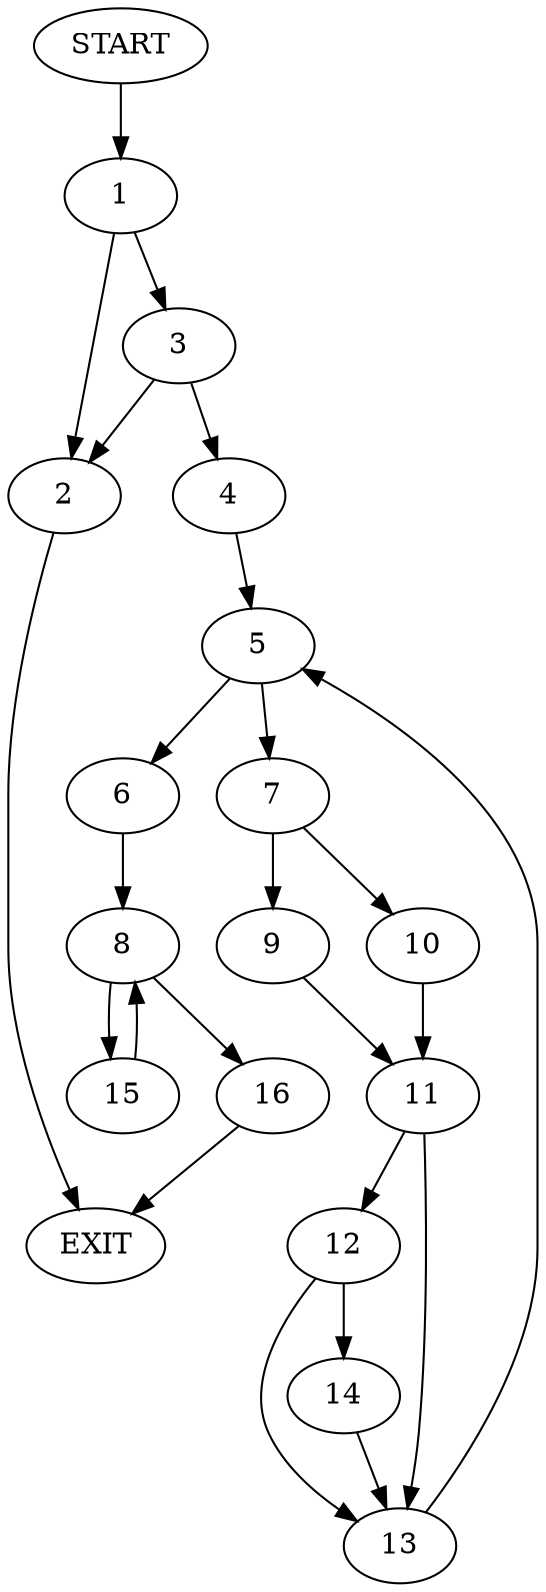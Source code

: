 digraph {
0 [label="START"]
17 [label="EXIT"]
0 -> 1
1 -> 2
1 -> 3
2 -> 17
3 -> 2
3 -> 4
4 -> 5
5 -> 6
5 -> 7
6 -> 8
7 -> 9
7 -> 10
9 -> 11
10 -> 11
11 -> 12
11 -> 13
13 -> 5
12 -> 13
12 -> 14
14 -> 13
8 -> 15
8 -> 16
16 -> 17
15 -> 8
}

